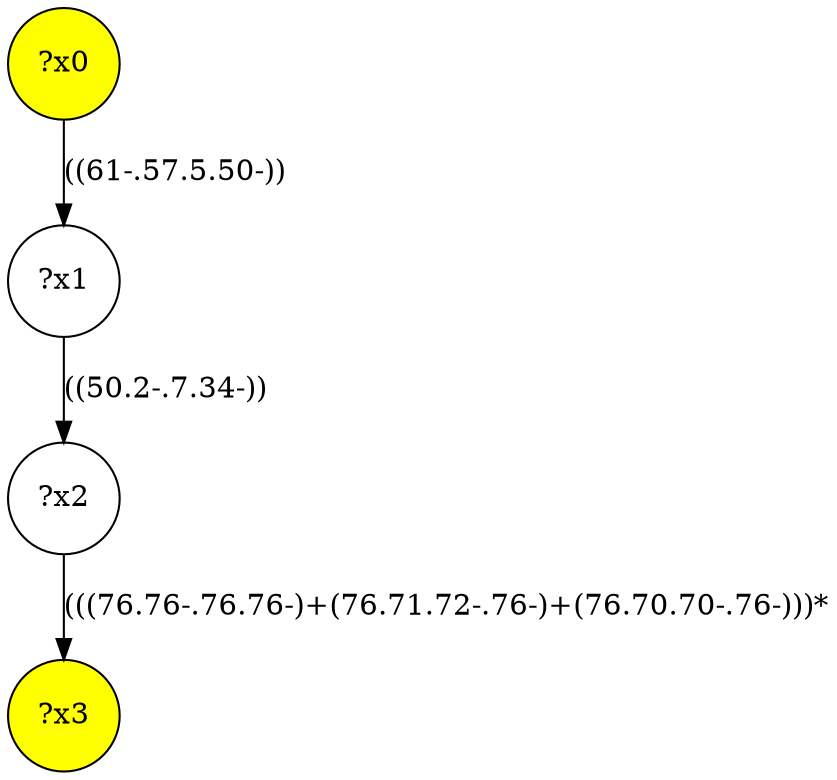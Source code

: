 digraph g {
	x0 [fillcolor="yellow", style="filled," shape=circle, label="?x0"];
	x3 [fillcolor="yellow", style="filled," shape=circle, label="?x3"];
	x1 [shape=circle, label="?x1"];
	x0 -> x1 [label="((61-.57.5.50-))"];
	x2 [shape=circle, label="?x2"];
	x1 -> x2 [label="((50.2-.7.34-))"];
	x2 -> x3 [label="(((76.76-.76.76-)+(76.71.72-.76-)+(76.70.70-.76-)))*"];
}
